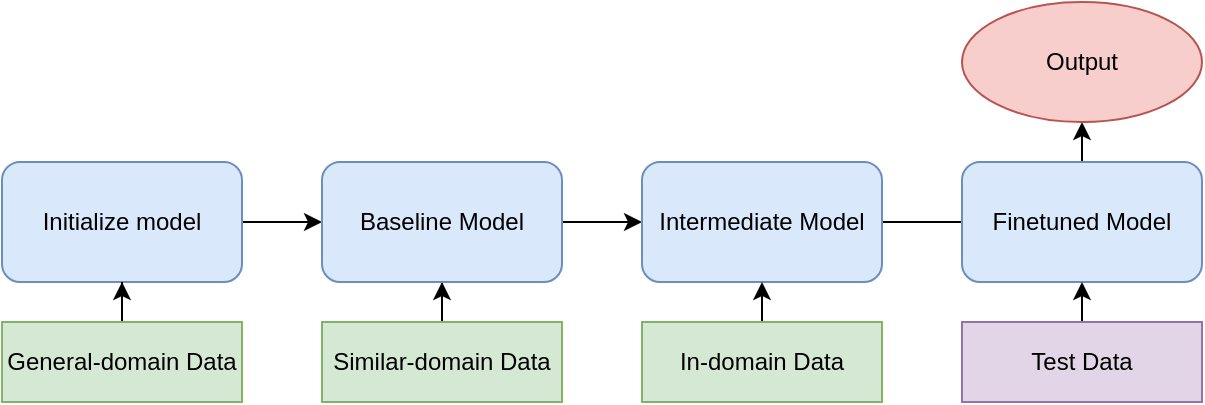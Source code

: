 <mxfile version="20.2.3" type="github">
  <diagram id="Nrs26FxgVpMpn7SGn782" name="Page-1">
    <mxGraphModel dx="980" dy="496" grid="1" gridSize="10" guides="1" tooltips="1" connect="1" arrows="1" fold="1" page="1" pageScale="1" pageWidth="850" pageHeight="1100" math="0" shadow="0">
      <root>
        <mxCell id="0" />
        <mxCell id="1" parent="0" />
        <mxCell id="tXfBcco2lZs8AUjV583_-13" value="" style="edgeStyle=orthogonalEdgeStyle;rounded=0;orthogonalLoop=1;jettySize=auto;html=1;" parent="1" source="tXfBcco2lZs8AUjV583_-14" target="tXfBcco2lZs8AUjV583_-20" edge="1">
          <mxGeometry relative="1" as="geometry" />
        </mxCell>
        <mxCell id="tXfBcco2lZs8AUjV583_-14" value="Initialize model" style="rounded=1;whiteSpace=wrap;html=1;fillColor=#dae8fc;strokeColor=#6c8ebf;" parent="1" vertex="1">
          <mxGeometry x="200" y="320" width="120" height="60" as="geometry" />
        </mxCell>
        <mxCell id="tXfBcco2lZs8AUjV583_-15" value="" style="edgeStyle=orthogonalEdgeStyle;rounded=0;orthogonalLoop=1;jettySize=auto;html=1;" parent="1" source="tXfBcco2lZs8AUjV583_-16" target="tXfBcco2lZs8AUjV583_-14" edge="1">
          <mxGeometry relative="1" as="geometry" />
        </mxCell>
        <mxCell id="tXfBcco2lZs8AUjV583_-16" value="General-domain Data" style="rounded=0;whiteSpace=wrap;html=1;fillColor=#d5e8d4;strokeColor=#82b366;" parent="1" vertex="1">
          <mxGeometry x="200" y="400" width="120" height="40" as="geometry" />
        </mxCell>
        <mxCell id="tXfBcco2lZs8AUjV583_-17" value="" style="edgeStyle=orthogonalEdgeStyle;rounded=0;orthogonalLoop=1;jettySize=auto;html=1;" parent="1" source="tXfBcco2lZs8AUjV583_-18" target="tXfBcco2lZs8AUjV583_-20" edge="1">
          <mxGeometry relative="1" as="geometry" />
        </mxCell>
        <mxCell id="tXfBcco2lZs8AUjV583_-18" value="Similar-domain Data" style="rounded=0;whiteSpace=wrap;html=1;fillColor=#d5e8d4;strokeColor=#82b366;" parent="1" vertex="1">
          <mxGeometry x="360" y="400" width="120" height="40" as="geometry" />
        </mxCell>
        <mxCell id="tXfBcco2lZs8AUjV583_-19" value="" style="edgeStyle=orthogonalEdgeStyle;rounded=0;orthogonalLoop=1;jettySize=auto;html=1;" parent="1" source="tXfBcco2lZs8AUjV583_-20" target="tXfBcco2lZs8AUjV583_-22" edge="1">
          <mxGeometry relative="1" as="geometry" />
        </mxCell>
        <mxCell id="tXfBcco2lZs8AUjV583_-20" value="Baseline Model" style="rounded=1;whiteSpace=wrap;html=1;fillColor=#dae8fc;strokeColor=#6c8ebf;" parent="1" vertex="1">
          <mxGeometry x="360" y="320" width="120" height="60" as="geometry" />
        </mxCell>
        <mxCell id="tXfBcco2lZs8AUjV583_-21" value="" style="edgeStyle=orthogonalEdgeStyle;rounded=0;orthogonalLoop=1;jettySize=auto;html=1;" parent="1" source="tXfBcco2lZs8AUjV583_-22" target="tXfBcco2lZs8AUjV583_-25" edge="1">
          <mxGeometry relative="1" as="geometry" />
        </mxCell>
        <mxCell id="tXfBcco2lZs8AUjV583_-22" value="Intermediate Model" style="whiteSpace=wrap;html=1;fillColor=#dae8fc;strokeColor=#6c8ebf;rounded=1;" parent="1" vertex="1">
          <mxGeometry x="520" y="320" width="120" height="60" as="geometry" />
        </mxCell>
        <mxCell id="tXfBcco2lZs8AUjV583_-23" value="" style="edgeStyle=orthogonalEdgeStyle;rounded=0;orthogonalLoop=1;jettySize=auto;html=1;" parent="1" source="tXfBcco2lZs8AUjV583_-24" edge="1">
          <mxGeometry relative="1" as="geometry">
            <mxPoint x="580" y="380" as="targetPoint" />
          </mxGeometry>
        </mxCell>
        <mxCell id="tXfBcco2lZs8AUjV583_-24" value="In-domain Data" style="rounded=0;whiteSpace=wrap;html=1;fillColor=#d5e8d4;strokeColor=#82b366;" parent="1" vertex="1">
          <mxGeometry x="520" y="400" width="120" height="40" as="geometry" />
        </mxCell>
        <mxCell id="tXfBcco2lZs8AUjV583_-25" value="Output" style="ellipse;whiteSpace=wrap;html=1;fillColor=#f8cecc;strokeColor=#b85450;rounded=1;" parent="1" vertex="1">
          <mxGeometry x="680" y="240" width="120" height="60" as="geometry" />
        </mxCell>
        <mxCell id="YQyVCw7vpUjzssv-6Nw--6" value="Finetuned Model" style="whiteSpace=wrap;html=1;fillColor=#dae8fc;strokeColor=#6c8ebf;rounded=1;" vertex="1" parent="1">
          <mxGeometry x="680" y="320" width="120" height="60" as="geometry" />
        </mxCell>
        <mxCell id="YQyVCw7vpUjzssv-6Nw--7" value="" style="edgeStyle=orthogonalEdgeStyle;rounded=0;orthogonalLoop=1;jettySize=auto;html=1;" edge="1" source="YQyVCw7vpUjzssv-6Nw--8" parent="1">
          <mxGeometry relative="1" as="geometry">
            <mxPoint x="740" y="380" as="targetPoint" />
          </mxGeometry>
        </mxCell>
        <mxCell id="YQyVCw7vpUjzssv-6Nw--8" value="Test Data" style="rounded=0;whiteSpace=wrap;html=1;fillColor=#e1d5e7;strokeColor=#9673a6;" vertex="1" parent="1">
          <mxGeometry x="680" y="400" width="120" height="40" as="geometry" />
        </mxCell>
      </root>
    </mxGraphModel>
  </diagram>
</mxfile>

